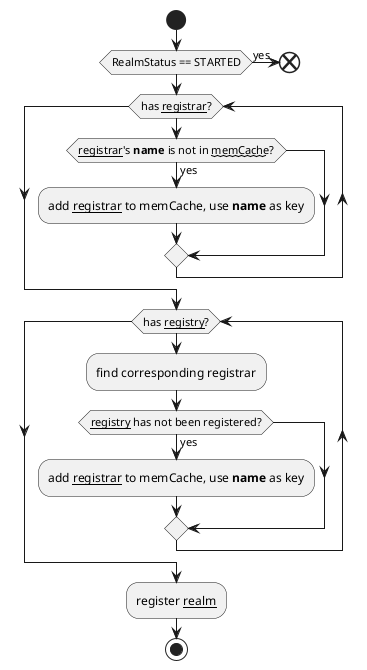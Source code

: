 @startuml
start
if (RealmStatus == STARTED) then (yes)
  end
endif
while (has __registrar__?)
  if (__registrar__'s **name** is not in ~~memCache~~?) then (yes)
    :add __registrar__ to memCache, use **name** as key;
  endif

endwhile
while (has __registry__?)
  :find corresponding registrar;
  if (__registry__ has not been registered?) then (yes)
    :add __registrar__ to memCache, use **name** as key;
  endif
endwhile
:register __realm__;
stop
@enduml
